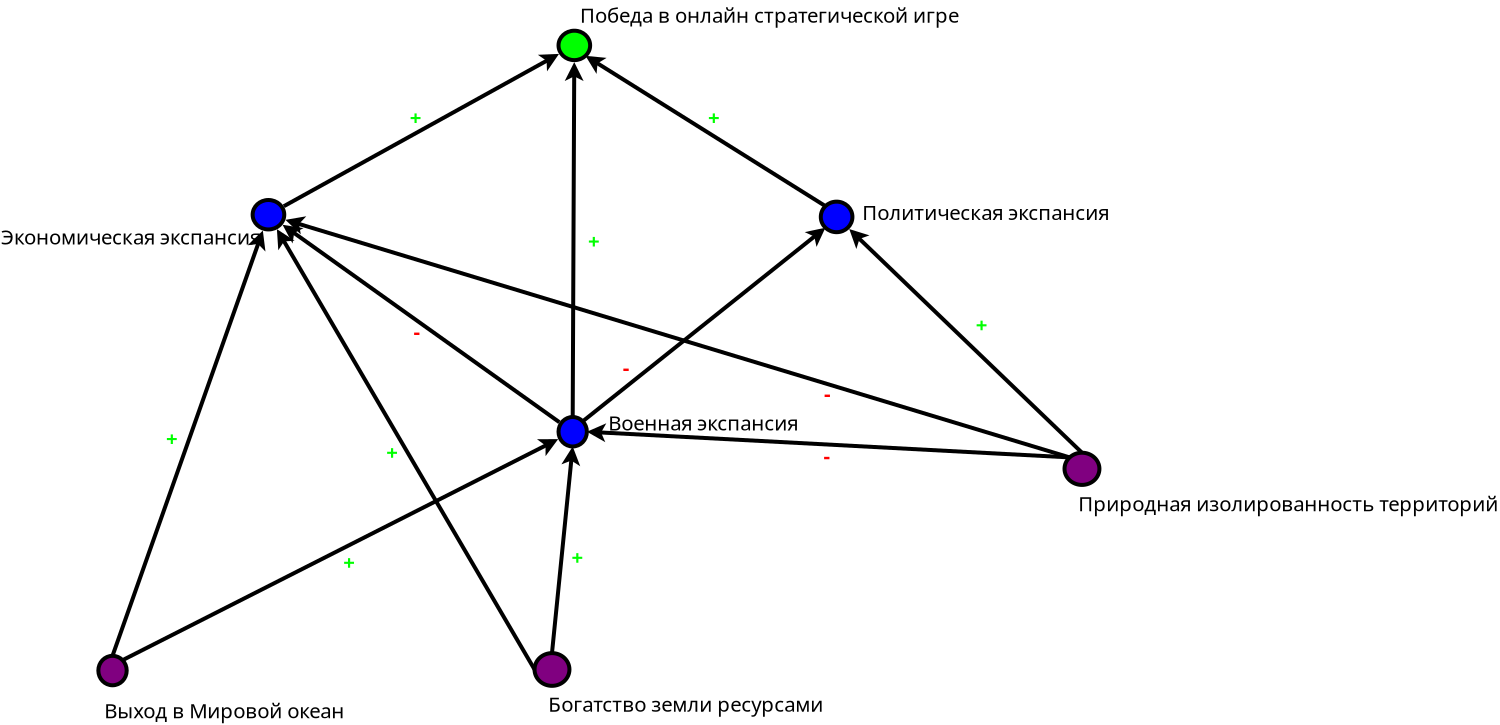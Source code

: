 <?xml version="1.0" encoding="UTF-8"?>
<dia:diagram xmlns:dia="http://www.lysator.liu.se/~alla/dia/">
  <dia:layer name="Background" visible="true" connectable="true" active="true">
    <dia:object type="Standard - Ellipse" version="0" id="O0">
      <dia:attribute name="obj_pos">
        <dia:point val="31.245,2.754"/>
      </dia:attribute>
      <dia:attribute name="obj_bb">
        <dia:rectangle val="31.145,2.654;32.926,4.326"/>
      </dia:attribute>
      <dia:attribute name="elem_corner">
        <dia:point val="31.245,2.754"/>
      </dia:attribute>
      <dia:attribute name="elem_width">
        <dia:real val="1.581"/>
      </dia:attribute>
      <dia:attribute name="elem_height">
        <dia:real val="1.472"/>
      </dia:attribute>
      <dia:attribute name="border_width">
        <dia:real val="0.2"/>
      </dia:attribute>
      <dia:attribute name="inner_color">
        <dia:color val="#00ff00ff"/>
      </dia:attribute>
    </dia:object>
    <dia:object type="Standard - Text" version="1" id="O1">
      <dia:attribute name="obj_pos">
        <dia:point val="32.313,2.359"/>
      </dia:attribute>
      <dia:attribute name="obj_bb">
        <dia:rectangle val="32.313,1.436;50.321,2.576"/>
      </dia:attribute>
      <dia:attribute name="text">
        <dia:composite type="text">
          <dia:attribute name="string">
            <dia:string>#Победа в онлайн стратегической игре#</dia:string>
          </dia:attribute>
          <dia:attribute name="font">
            <dia:font family="sans" style="0" name="Helvetica"/>
          </dia:attribute>
          <dia:attribute name="height">
            <dia:real val="1.273"/>
          </dia:attribute>
          <dia:attribute name="pos">
            <dia:point val="32.313,2.359"/>
          </dia:attribute>
          <dia:attribute name="color">
            <dia:color val="#000000ff"/>
          </dia:attribute>
          <dia:attribute name="alignment">
            <dia:enum val="0"/>
          </dia:attribute>
        </dia:composite>
      </dia:attribute>
      <dia:attribute name="valign">
        <dia:enum val="3"/>
      </dia:attribute>
    </dia:object>
    <dia:object type="Standard - Ellipse" version="0" id="O2">
      <dia:attribute name="obj_pos">
        <dia:point val="15.951,11.219"/>
      </dia:attribute>
      <dia:attribute name="obj_bb">
        <dia:rectangle val="15.851,11.119;17.632,12.791"/>
      </dia:attribute>
      <dia:attribute name="elem_corner">
        <dia:point val="15.951,11.219"/>
      </dia:attribute>
      <dia:attribute name="elem_width">
        <dia:real val="1.581"/>
      </dia:attribute>
      <dia:attribute name="elem_height">
        <dia:real val="1.472"/>
      </dia:attribute>
      <dia:attribute name="border_width">
        <dia:real val="0.2"/>
      </dia:attribute>
      <dia:attribute name="inner_color">
        <dia:color val="#0000ffff"/>
      </dia:attribute>
    </dia:object>
    <dia:object type="Standard - Ellipse" version="0" id="O3">
      <dia:attribute name="obj_pos">
        <dia:point val="31.245,22.07"/>
      </dia:attribute>
      <dia:attribute name="obj_bb">
        <dia:rectangle val="31.145,21.97;32.763,23.642"/>
      </dia:attribute>
      <dia:attribute name="elem_corner">
        <dia:point val="31.245,22.07"/>
      </dia:attribute>
      <dia:attribute name="elem_width">
        <dia:real val="1.418"/>
      </dia:attribute>
      <dia:attribute name="elem_height">
        <dia:real val="1.472"/>
      </dia:attribute>
      <dia:attribute name="border_width">
        <dia:real val="0.2"/>
      </dia:attribute>
      <dia:attribute name="inner_color">
        <dia:color val="#0000ffff"/>
      </dia:attribute>
    </dia:object>
    <dia:object type="Standard - Ellipse" version="0" id="O4">
      <dia:attribute name="obj_pos">
        <dia:point val="44.359,11.301"/>
      </dia:attribute>
      <dia:attribute name="obj_bb">
        <dia:rectangle val="44.259,11.201;46.04,12.928"/>
      </dia:attribute>
      <dia:attribute name="elem_corner">
        <dia:point val="44.359,11.301"/>
      </dia:attribute>
      <dia:attribute name="elem_width">
        <dia:real val="1.581"/>
      </dia:attribute>
      <dia:attribute name="elem_height">
        <dia:real val="1.527"/>
      </dia:attribute>
      <dia:attribute name="border_width">
        <dia:real val="0.2"/>
      </dia:attribute>
      <dia:attribute name="inner_color">
        <dia:color val="#0000ffff"/>
      </dia:attribute>
    </dia:object>
    <dia:object type="Standard - Text" version="1" id="O5">
      <dia:attribute name="obj_pos">
        <dia:point val="3.369,13.445"/>
      </dia:attribute>
      <dia:attribute name="obj_bb">
        <dia:rectangle val="3.369,12.522;15.806,13.662"/>
      </dia:attribute>
      <dia:attribute name="text">
        <dia:composite type="text">
          <dia:attribute name="string">
            <dia:string>#Экономическая экспансия#</dia:string>
          </dia:attribute>
          <dia:attribute name="font">
            <dia:font family="sans" style="0" name="Helvetica"/>
          </dia:attribute>
          <dia:attribute name="height">
            <dia:real val="1.273"/>
          </dia:attribute>
          <dia:attribute name="pos">
            <dia:point val="3.369,13.445"/>
          </dia:attribute>
          <dia:attribute name="color">
            <dia:color val="#000000ff"/>
          </dia:attribute>
          <dia:attribute name="alignment">
            <dia:enum val="0"/>
          </dia:attribute>
        </dia:composite>
      </dia:attribute>
      <dia:attribute name="valign">
        <dia:enum val="3"/>
      </dia:attribute>
    </dia:object>
    <dia:object type="Standard - Text" version="1" id="O6">
      <dia:attribute name="obj_pos">
        <dia:point val="33.726,22.742"/>
      </dia:attribute>
      <dia:attribute name="obj_bb">
        <dia:rectangle val="33.726,21.819;42.871,22.959"/>
      </dia:attribute>
      <dia:attribute name="text">
        <dia:composite type="text">
          <dia:attribute name="string">
            <dia:string>#Военная экспансия#</dia:string>
          </dia:attribute>
          <dia:attribute name="font">
            <dia:font family="sans" style="0" name="Helvetica"/>
          </dia:attribute>
          <dia:attribute name="height">
            <dia:real val="1.273"/>
          </dia:attribute>
          <dia:attribute name="pos">
            <dia:point val="33.726,22.742"/>
          </dia:attribute>
          <dia:attribute name="color">
            <dia:color val="#000000ff"/>
          </dia:attribute>
          <dia:attribute name="alignment">
            <dia:enum val="0"/>
          </dia:attribute>
        </dia:composite>
      </dia:attribute>
      <dia:attribute name="valign">
        <dia:enum val="3"/>
      </dia:attribute>
    </dia:object>
    <dia:object type="Standard - Text" version="1" id="O7">
      <dia:attribute name="obj_pos">
        <dia:point val="46.431,12.218"/>
      </dia:attribute>
      <dia:attribute name="obj_bb">
        <dia:rectangle val="46.431,11.296;58.191,12.436"/>
      </dia:attribute>
      <dia:attribute name="text">
        <dia:composite type="text">
          <dia:attribute name="string">
            <dia:string>#Политическая экспансия#</dia:string>
          </dia:attribute>
          <dia:attribute name="font">
            <dia:font family="sans" style="0" name="Helvetica"/>
          </dia:attribute>
          <dia:attribute name="height">
            <dia:real val="1.273"/>
          </dia:attribute>
          <dia:attribute name="pos">
            <dia:point val="46.431,12.218"/>
          </dia:attribute>
          <dia:attribute name="color">
            <dia:color val="#000000ff"/>
          </dia:attribute>
          <dia:attribute name="alignment">
            <dia:enum val="0"/>
          </dia:attribute>
        </dia:composite>
      </dia:attribute>
      <dia:attribute name="valign">
        <dia:enum val="3"/>
      </dia:attribute>
    </dia:object>
    <dia:object type="Standard - Line" version="0" id="O8">
      <dia:attribute name="obj_pos">
        <dia:point val="17.508,11.531"/>
      </dia:attribute>
      <dia:attribute name="obj_bb">
        <dia:rectangle val="17.372,3.778;31.405,11.667"/>
      </dia:attribute>
      <dia:attribute name="conn_endpoints">
        <dia:point val="17.508,11.531"/>
        <dia:point val="31.27,3.914"/>
      </dia:attribute>
      <dia:attribute name="numcp">
        <dia:int val="1"/>
      </dia:attribute>
      <dia:attribute name="line_width">
        <dia:real val="0.2"/>
      </dia:attribute>
      <dia:attribute name="end_arrow">
        <dia:enum val="22"/>
      </dia:attribute>
      <dia:attribute name="end_arrow_length">
        <dia:real val="0.5"/>
      </dia:attribute>
      <dia:attribute name="end_arrow_width">
        <dia:real val="0.5"/>
      </dia:attribute>
      <dia:connections>
        <dia:connection handle="0" to="O2" connection="8"/>
        <dia:connection handle="1" to="O0" connection="8"/>
      </dia:connections>
    </dia:object>
    <dia:object type="Standard - Line" version="0" id="O9">
      <dia:attribute name="obj_pos">
        <dia:point val="31.954,22.07"/>
      </dia:attribute>
      <dia:attribute name="obj_bb">
        <dia:rectangle val="31.555,4.226;32.502,22.17"/>
      </dia:attribute>
      <dia:attribute name="conn_endpoints">
        <dia:point val="31.954,22.07"/>
        <dia:point val="32.032,4.326"/>
      </dia:attribute>
      <dia:attribute name="numcp">
        <dia:int val="1"/>
      </dia:attribute>
      <dia:attribute name="line_width">
        <dia:real val="0.2"/>
      </dia:attribute>
      <dia:attribute name="end_arrow">
        <dia:enum val="22"/>
      </dia:attribute>
      <dia:attribute name="end_arrow_length">
        <dia:real val="0.5"/>
      </dia:attribute>
      <dia:attribute name="end_arrow_width">
        <dia:real val="0.5"/>
      </dia:attribute>
      <dia:connections>
        <dia:connection handle="0" to="O3" connection="1"/>
        <dia:connection handle="1" to="O0" connection="8"/>
      </dia:connections>
    </dia:object>
    <dia:object type="Standard - Line" version="0" id="O10">
      <dia:attribute name="obj_pos">
        <dia:point val="44.59,11.525"/>
      </dia:attribute>
      <dia:attribute name="obj_bb">
        <dia:rectangle val="32.457,3.873;44.728,11.662"/>
      </dia:attribute>
      <dia:attribute name="conn_endpoints">
        <dia:point val="44.59,11.525"/>
        <dia:point val="32.595,4.011"/>
      </dia:attribute>
      <dia:attribute name="numcp">
        <dia:int val="1"/>
      </dia:attribute>
      <dia:attribute name="line_width">
        <dia:real val="0.2"/>
      </dia:attribute>
      <dia:attribute name="end_arrow">
        <dia:enum val="22"/>
      </dia:attribute>
      <dia:attribute name="end_arrow_length">
        <dia:real val="0.5"/>
      </dia:attribute>
      <dia:attribute name="end_arrow_width">
        <dia:real val="0.5"/>
      </dia:attribute>
      <dia:connections>
        <dia:connection handle="0" to="O4" connection="0"/>
        <dia:connection handle="1" to="O0" connection="7"/>
      </dia:connections>
    </dia:object>
    <dia:object type="Standard - Text" version="1" id="O11">
      <dia:attribute name="obj_pos">
        <dia:point val="23.802,7.474"/>
      </dia:attribute>
      <dia:attribute name="obj_bb">
        <dia:rectangle val="23.802,6.552;24.398,7.692"/>
      </dia:attribute>
      <dia:attribute name="text">
        <dia:composite type="text">
          <dia:attribute name="string">
            <dia:string>#+#</dia:string>
          </dia:attribute>
          <dia:attribute name="font">
            <dia:font family="sans" style="80" name="Helvetica-Bold"/>
          </dia:attribute>
          <dia:attribute name="height">
            <dia:real val="1.273"/>
          </dia:attribute>
          <dia:attribute name="pos">
            <dia:point val="23.802,7.474"/>
          </dia:attribute>
          <dia:attribute name="color">
            <dia:color val="#00ff00ff"/>
          </dia:attribute>
          <dia:attribute name="alignment">
            <dia:enum val="0"/>
          </dia:attribute>
        </dia:composite>
      </dia:attribute>
      <dia:attribute name="valign">
        <dia:enum val="3"/>
      </dia:attribute>
    </dia:object>
    <dia:object type="Standard - Text" version="1" id="O12">
      <dia:attribute name="obj_pos">
        <dia:point val="32.717,13.646"/>
      </dia:attribute>
      <dia:attribute name="obj_bb">
        <dia:rectangle val="32.717,12.723;33.312,13.863"/>
      </dia:attribute>
      <dia:attribute name="text">
        <dia:composite type="text">
          <dia:attribute name="string">
            <dia:string>#+#</dia:string>
          </dia:attribute>
          <dia:attribute name="font">
            <dia:font family="sans" style="80" name="Helvetica-Bold"/>
          </dia:attribute>
          <dia:attribute name="height">
            <dia:real val="1.273"/>
          </dia:attribute>
          <dia:attribute name="pos">
            <dia:point val="32.717,13.646"/>
          </dia:attribute>
          <dia:attribute name="color">
            <dia:color val="#00ff00ff"/>
          </dia:attribute>
          <dia:attribute name="alignment">
            <dia:enum val="0"/>
          </dia:attribute>
        </dia:composite>
      </dia:attribute>
      <dia:attribute name="valign">
        <dia:enum val="3"/>
      </dia:attribute>
    </dia:object>
    <dia:object type="Standard - Text" version="1" id="O13">
      <dia:attribute name="obj_pos">
        <dia:point val="38.715,7.469"/>
      </dia:attribute>
      <dia:attribute name="obj_bb">
        <dia:rectangle val="38.715,6.547;39.31,7.687"/>
      </dia:attribute>
      <dia:attribute name="text">
        <dia:composite type="text">
          <dia:attribute name="string">
            <dia:string>#+#</dia:string>
          </dia:attribute>
          <dia:attribute name="font">
            <dia:font family="sans" style="80" name="Helvetica-Bold"/>
          </dia:attribute>
          <dia:attribute name="height">
            <dia:real val="1.273"/>
          </dia:attribute>
          <dia:attribute name="pos">
            <dia:point val="38.715,7.469"/>
          </dia:attribute>
          <dia:attribute name="color">
            <dia:color val="#00ff00ff"/>
          </dia:attribute>
          <dia:attribute name="alignment">
            <dia:enum val="0"/>
          </dia:attribute>
        </dia:composite>
      </dia:attribute>
      <dia:attribute name="valign">
        <dia:enum val="3"/>
      </dia:attribute>
    </dia:object>
    <dia:object type="Standard - Line" version="0" id="O14">
      <dia:attribute name="obj_pos">
        <dia:point val="32.455,22.285"/>
      </dia:attribute>
      <dia:attribute name="obj_bb">
        <dia:rectangle val="32.315,12.464;44.731,22.426"/>
      </dia:attribute>
      <dia:attribute name="conn_endpoints">
        <dia:point val="32.455,22.285"/>
        <dia:point val="44.59,12.604"/>
      </dia:attribute>
      <dia:attribute name="numcp">
        <dia:int val="1"/>
      </dia:attribute>
      <dia:attribute name="line_width">
        <dia:real val="0.2"/>
      </dia:attribute>
      <dia:attribute name="end_arrow">
        <dia:enum val="22"/>
      </dia:attribute>
      <dia:attribute name="end_arrow_length">
        <dia:real val="0.5"/>
      </dia:attribute>
      <dia:attribute name="end_arrow_width">
        <dia:real val="0.5"/>
      </dia:attribute>
      <dia:connections>
        <dia:connection handle="0" to="O3" connection="2"/>
        <dia:connection handle="1" to="O4" connection="5"/>
      </dia:connections>
    </dia:object>
    <dia:object type="Standard - Line" version="0" id="O15">
      <dia:attribute name="obj_pos">
        <dia:point val="31.289,22.331"/>
      </dia:attribute>
      <dia:attribute name="obj_bb">
        <dia:rectangle val="17.31,12.321;31.428,22.471"/>
      </dia:attribute>
      <dia:attribute name="conn_endpoints">
        <dia:point val="31.289,22.331"/>
        <dia:point val="17.449,12.46"/>
      </dia:attribute>
      <dia:attribute name="numcp">
        <dia:int val="1"/>
      </dia:attribute>
      <dia:attribute name="line_width">
        <dia:real val="0.2"/>
      </dia:attribute>
      <dia:attribute name="end_arrow">
        <dia:enum val="22"/>
      </dia:attribute>
      <dia:attribute name="end_arrow_length">
        <dia:real val="0.5"/>
      </dia:attribute>
      <dia:attribute name="end_arrow_width">
        <dia:real val="0.5"/>
      </dia:attribute>
      <dia:connections>
        <dia:connection handle="0" to="O3" connection="8"/>
        <dia:connection handle="1" to="O2" connection="8"/>
      </dia:connections>
    </dia:object>
    <dia:object type="Standard - Text" version="1" id="O16">
      <dia:attribute name="obj_pos">
        <dia:point val="23.993,18.171"/>
      </dia:attribute>
      <dia:attribute name="obj_bb">
        <dia:rectangle val="23.993,17.249;24.333,18.389"/>
      </dia:attribute>
      <dia:attribute name="text">
        <dia:composite type="text">
          <dia:attribute name="string">
            <dia:string>#-#</dia:string>
          </dia:attribute>
          <dia:attribute name="font">
            <dia:font family="sans" style="80" name="Helvetica-Bold"/>
          </dia:attribute>
          <dia:attribute name="height">
            <dia:real val="1.273"/>
          </dia:attribute>
          <dia:attribute name="pos">
            <dia:point val="23.993,18.171"/>
          </dia:attribute>
          <dia:attribute name="color">
            <dia:color val="#ff0000ff"/>
          </dia:attribute>
          <dia:attribute name="alignment">
            <dia:enum val="0"/>
          </dia:attribute>
        </dia:composite>
      </dia:attribute>
      <dia:attribute name="valign">
        <dia:enum val="3"/>
      </dia:attribute>
    </dia:object>
    <dia:object type="Standard - Text" version="1" id="O17">
      <dia:attribute name="obj_pos">
        <dia:point val="34.462,19.971"/>
      </dia:attribute>
      <dia:attribute name="obj_bb">
        <dia:rectangle val="34.462,19.048;34.802,21.461"/>
      </dia:attribute>
      <dia:attribute name="text">
        <dia:composite type="text">
          <dia:attribute name="string">
            <dia:string>#-
#</dia:string>
          </dia:attribute>
          <dia:attribute name="font">
            <dia:font family="sans" style="80" name="Helvetica-Bold"/>
          </dia:attribute>
          <dia:attribute name="height">
            <dia:real val="1.273"/>
          </dia:attribute>
          <dia:attribute name="pos">
            <dia:point val="34.462,19.971"/>
          </dia:attribute>
          <dia:attribute name="color">
            <dia:color val="#ff0000ff"/>
          </dia:attribute>
          <dia:attribute name="alignment">
            <dia:enum val="0"/>
          </dia:attribute>
        </dia:composite>
      </dia:attribute>
      <dia:attribute name="valign">
        <dia:enum val="3"/>
      </dia:attribute>
    </dia:object>
    <dia:object type="Standard - Ellipse" version="0" id="O18">
      <dia:attribute name="obj_pos">
        <dia:point val="8.236,34.011"/>
      </dia:attribute>
      <dia:attribute name="obj_bb">
        <dia:rectangle val="8.136,33.911;9.753,35.583"/>
      </dia:attribute>
      <dia:attribute name="elem_corner">
        <dia:point val="8.236,34.011"/>
      </dia:attribute>
      <dia:attribute name="elem_width">
        <dia:real val="1.418"/>
      </dia:attribute>
      <dia:attribute name="elem_height">
        <dia:real val="1.472"/>
      </dia:attribute>
      <dia:attribute name="border_width">
        <dia:real val="0.2"/>
      </dia:attribute>
      <dia:attribute name="inner_color">
        <dia:color val="#800080ff"/>
      </dia:attribute>
    </dia:object>
    <dia:object type="Standard - Text" version="1" id="O19">
      <dia:attribute name="obj_pos">
        <dia:point val="8.535,37.136"/>
      </dia:attribute>
      <dia:attribute name="obj_bb">
        <dia:rectangle val="8.535,36.214;19.913,37.354"/>
      </dia:attribute>
      <dia:attribute name="text">
        <dia:composite type="text">
          <dia:attribute name="string">
            <dia:string>#Выход в Мировой океан#</dia:string>
          </dia:attribute>
          <dia:attribute name="font">
            <dia:font family="sans" style="0" name="Helvetica"/>
          </dia:attribute>
          <dia:attribute name="height">
            <dia:real val="1.273"/>
          </dia:attribute>
          <dia:attribute name="pos">
            <dia:point val="8.535,37.136"/>
          </dia:attribute>
          <dia:attribute name="color">
            <dia:color val="#000000ff"/>
          </dia:attribute>
          <dia:attribute name="alignment">
            <dia:enum val="0"/>
          </dia:attribute>
        </dia:composite>
      </dia:attribute>
      <dia:attribute name="valign">
        <dia:enum val="3"/>
      </dia:attribute>
    </dia:object>
    <dia:object type="Standard - Ellipse" version="0" id="O20">
      <dia:attribute name="obj_pos">
        <dia:point val="30.046,33.875"/>
      </dia:attribute>
      <dia:attribute name="obj_bb">
        <dia:rectangle val="29.946,33.775;31.89,35.61"/>
      </dia:attribute>
      <dia:attribute name="elem_corner">
        <dia:point val="30.046,33.875"/>
      </dia:attribute>
      <dia:attribute name="elem_width">
        <dia:real val="1.745"/>
      </dia:attribute>
      <dia:attribute name="elem_height">
        <dia:real val="1.636"/>
      </dia:attribute>
      <dia:attribute name="border_width">
        <dia:real val="0.2"/>
      </dia:attribute>
      <dia:attribute name="inner_color">
        <dia:color val="#800080ff"/>
      </dia:attribute>
    </dia:object>
    <dia:object type="Standard - Text" version="1" id="O21">
      <dia:attribute name="obj_pos">
        <dia:point val="30.727,36.809"/>
      </dia:attribute>
      <dia:attribute name="obj_bb">
        <dia:rectangle val="30.727,35.887;43.895,37.027"/>
      </dia:attribute>
      <dia:attribute name="text">
        <dia:composite type="text">
          <dia:attribute name="string">
            <dia:string>#Богатство земли ресурсами#</dia:string>
          </dia:attribute>
          <dia:attribute name="font">
            <dia:font family="sans" style="0" name="Helvetica"/>
          </dia:attribute>
          <dia:attribute name="height">
            <dia:real val="1.273"/>
          </dia:attribute>
          <dia:attribute name="pos">
            <dia:point val="30.727,36.809"/>
          </dia:attribute>
          <dia:attribute name="color">
            <dia:color val="#000000ff"/>
          </dia:attribute>
          <dia:attribute name="alignment">
            <dia:enum val="0"/>
          </dia:attribute>
        </dia:composite>
      </dia:attribute>
      <dia:attribute name="valign">
        <dia:enum val="3"/>
      </dia:attribute>
    </dia:object>
    <dia:object type="Standard - Line" version="0" id="O22">
      <dia:attribute name="obj_pos">
        <dia:point val="8.944,34.011"/>
      </dia:attribute>
      <dia:attribute name="obj_bb">
        <dia:rectangle val="8.817,12.621;16.597,34.139"/>
      </dia:attribute>
      <dia:attribute name="conn_endpoints">
        <dia:point val="8.944,34.011"/>
        <dia:point val="16.461,12.748"/>
      </dia:attribute>
      <dia:attribute name="numcp">
        <dia:int val="1"/>
      </dia:attribute>
      <dia:attribute name="line_width">
        <dia:real val="0.2"/>
      </dia:attribute>
      <dia:attribute name="end_arrow">
        <dia:enum val="22"/>
      </dia:attribute>
      <dia:attribute name="end_arrow_length">
        <dia:real val="0.5"/>
      </dia:attribute>
      <dia:attribute name="end_arrow_width">
        <dia:real val="0.5"/>
      </dia:attribute>
      <dia:connections>
        <dia:connection handle="0" to="O18" connection="1"/>
        <dia:connection handle="1" to="O2" connection="8"/>
      </dia:connections>
    </dia:object>
    <dia:object type="Standard - Line" version="0" id="O23">
      <dia:attribute name="obj_pos">
        <dia:point val="9.446,34.227"/>
      </dia:attribute>
      <dia:attribute name="obj_bb">
        <dia:rectangle val="9.311,23.04;31.363,34.361"/>
      </dia:attribute>
      <dia:attribute name="conn_endpoints">
        <dia:point val="9.446,34.227"/>
        <dia:point val="31.228,23.174"/>
      </dia:attribute>
      <dia:attribute name="numcp">
        <dia:int val="1"/>
      </dia:attribute>
      <dia:attribute name="line_width">
        <dia:real val="0.2"/>
      </dia:attribute>
      <dia:attribute name="end_arrow">
        <dia:enum val="22"/>
      </dia:attribute>
      <dia:attribute name="end_arrow_length">
        <dia:real val="0.5"/>
      </dia:attribute>
      <dia:attribute name="end_arrow_width">
        <dia:real val="0.5"/>
      </dia:attribute>
      <dia:connections>
        <dia:connection handle="0" to="O18" connection="2"/>
        <dia:connection handle="1" to="O3" connection="8"/>
      </dia:connections>
    </dia:object>
    <dia:object type="Standard - Line" version="0" id="O24">
      <dia:attribute name="obj_pos">
        <dia:point val="30.046,34.693"/>
      </dia:attribute>
      <dia:attribute name="obj_bb">
        <dia:rectangle val="17.027,12.54;30.183,34.829"/>
      </dia:attribute>
      <dia:attribute name="conn_endpoints">
        <dia:point val="30.046,34.693"/>
        <dia:point val="17.164,12.677"/>
      </dia:attribute>
      <dia:attribute name="numcp">
        <dia:int val="1"/>
      </dia:attribute>
      <dia:attribute name="line_width">
        <dia:real val="0.2"/>
      </dia:attribute>
      <dia:attribute name="end_arrow">
        <dia:enum val="22"/>
      </dia:attribute>
      <dia:attribute name="end_arrow_length">
        <dia:real val="0.5"/>
      </dia:attribute>
      <dia:attribute name="end_arrow_width">
        <dia:real val="0.5"/>
      </dia:attribute>
      <dia:connections>
        <dia:connection handle="0" to="O20" connection="3"/>
        <dia:connection handle="1" to="O2" connection="8"/>
      </dia:connections>
    </dia:object>
    <dia:object type="Standard - Ellipse" version="0" id="O25">
      <dia:attribute name="obj_pos">
        <dia:point val="56.545,23.855"/>
      </dia:attribute>
      <dia:attribute name="obj_bb">
        <dia:rectangle val="56.445,23.755;58.39,25.565"/>
      </dia:attribute>
      <dia:attribute name="elem_corner">
        <dia:point val="56.545,23.855"/>
      </dia:attribute>
      <dia:attribute name="elem_width">
        <dia:real val="1.745"/>
      </dia:attribute>
      <dia:attribute name="elem_height">
        <dia:real val="1.61"/>
      </dia:attribute>
      <dia:attribute name="border_width">
        <dia:real val="0.2"/>
      </dia:attribute>
      <dia:attribute name="inner_color">
        <dia:color val="#800080ff"/>
      </dia:attribute>
    </dia:object>
    <dia:object type="Standard - Text" version="1" id="O26">
      <dia:attribute name="obj_pos">
        <dia:point val="57.227,26.776"/>
      </dia:attribute>
      <dia:attribute name="obj_bb">
        <dia:rectangle val="57.227,25.854;76.674,26.994"/>
      </dia:attribute>
      <dia:attribute name="text">
        <dia:composite type="text">
          <dia:attribute name="string">
            <dia:string>#Природная изолированность территорий#</dia:string>
          </dia:attribute>
          <dia:attribute name="font">
            <dia:font family="sans" style="0" name="Helvetica"/>
          </dia:attribute>
          <dia:attribute name="height">
            <dia:real val="1.273"/>
          </dia:attribute>
          <dia:attribute name="pos">
            <dia:point val="57.227,26.776"/>
          </dia:attribute>
          <dia:attribute name="color">
            <dia:color val="#000000ff"/>
          </dia:attribute>
          <dia:attribute name="alignment">
            <dia:enum val="0"/>
          </dia:attribute>
        </dia:composite>
      </dia:attribute>
      <dia:attribute name="valign">
        <dia:enum val="3"/>
      </dia:attribute>
    </dia:object>
    <dia:object type="Standard - Text" version="1" id="O27">
      <dia:attribute name="obj_pos">
        <dia:point val="11.616,23.515"/>
      </dia:attribute>
      <dia:attribute name="obj_bb">
        <dia:rectangle val="11.616,22.592;12.211,23.732"/>
      </dia:attribute>
      <dia:attribute name="text">
        <dia:composite type="text">
          <dia:attribute name="string">
            <dia:string>#+#</dia:string>
          </dia:attribute>
          <dia:attribute name="font">
            <dia:font family="sans" style="80" name="Helvetica-Bold"/>
          </dia:attribute>
          <dia:attribute name="height">
            <dia:real val="1.273"/>
          </dia:attribute>
          <dia:attribute name="pos">
            <dia:point val="11.616,23.515"/>
          </dia:attribute>
          <dia:attribute name="color">
            <dia:color val="#00ff00ff"/>
          </dia:attribute>
          <dia:attribute name="alignment">
            <dia:enum val="0"/>
          </dia:attribute>
        </dia:composite>
      </dia:attribute>
      <dia:attribute name="valign">
        <dia:enum val="3"/>
      </dia:attribute>
    </dia:object>
    <dia:object type="Standard - Text" version="1" id="O28">
      <dia:attribute name="obj_pos">
        <dia:point val="22.63,24.208"/>
      </dia:attribute>
      <dia:attribute name="obj_bb">
        <dia:rectangle val="22.63,23.286;23.225,24.426"/>
      </dia:attribute>
      <dia:attribute name="text">
        <dia:composite type="text">
          <dia:attribute name="string">
            <dia:string>#+#</dia:string>
          </dia:attribute>
          <dia:attribute name="font">
            <dia:font family="sans" style="80" name="Helvetica-Bold"/>
          </dia:attribute>
          <dia:attribute name="height">
            <dia:real val="1.273"/>
          </dia:attribute>
          <dia:attribute name="pos">
            <dia:point val="22.63,24.208"/>
          </dia:attribute>
          <dia:attribute name="color">
            <dia:color val="#00ff00ff"/>
          </dia:attribute>
          <dia:attribute name="alignment">
            <dia:enum val="0"/>
          </dia:attribute>
        </dia:composite>
      </dia:attribute>
      <dia:attribute name="valign">
        <dia:enum val="3"/>
      </dia:attribute>
    </dia:object>
    <dia:object type="Standard - Text" version="1" id="O29">
      <dia:attribute name="obj_pos">
        <dia:point val="20.477,29.71"/>
      </dia:attribute>
      <dia:attribute name="obj_bb">
        <dia:rectangle val="20.477,28.787;21.072,29.927"/>
      </dia:attribute>
      <dia:attribute name="text">
        <dia:composite type="text">
          <dia:attribute name="string">
            <dia:string>#+#</dia:string>
          </dia:attribute>
          <dia:attribute name="font">
            <dia:font family="sans" style="80" name="Helvetica-Bold"/>
          </dia:attribute>
          <dia:attribute name="height">
            <dia:real val="1.273"/>
          </dia:attribute>
          <dia:attribute name="pos">
            <dia:point val="20.477,29.71"/>
          </dia:attribute>
          <dia:attribute name="color">
            <dia:color val="#00ff00ff"/>
          </dia:attribute>
          <dia:attribute name="alignment">
            <dia:enum val="0"/>
          </dia:attribute>
        </dia:composite>
      </dia:attribute>
      <dia:attribute name="valign">
        <dia:enum val="3"/>
      </dia:attribute>
    </dia:object>
    <dia:object type="Standard - Line" version="0" id="O30">
      <dia:attribute name="obj_pos">
        <dia:point val="57.417,23.855"/>
      </dia:attribute>
      <dia:attribute name="obj_bb">
        <dia:rectangle val="45.64,12.531;57.559,23.996"/>
      </dia:attribute>
      <dia:attribute name="conn_endpoints">
        <dia:point val="57.417,23.855"/>
        <dia:point val="45.782,12.672"/>
      </dia:attribute>
      <dia:attribute name="numcp">
        <dia:int val="1"/>
      </dia:attribute>
      <dia:attribute name="line_width">
        <dia:real val="0.2"/>
      </dia:attribute>
      <dia:attribute name="end_arrow">
        <dia:enum val="22"/>
      </dia:attribute>
      <dia:attribute name="end_arrow_length">
        <dia:real val="0.5"/>
      </dia:attribute>
      <dia:attribute name="end_arrow_width">
        <dia:real val="0.5"/>
      </dia:attribute>
      <dia:connections>
        <dia:connection handle="0" to="O25" connection="1"/>
        <dia:connection handle="1" to="O4" connection="8"/>
      </dia:connections>
    </dia:object>
    <dia:object type="Standard - Text" version="1" id="O31">
      <dia:attribute name="obj_pos">
        <dia:point val="52.101,17.834"/>
      </dia:attribute>
      <dia:attribute name="obj_bb">
        <dia:rectangle val="52.101,16.912;52.696,18.052"/>
      </dia:attribute>
      <dia:attribute name="text">
        <dia:composite type="text">
          <dia:attribute name="string">
            <dia:string>#+#</dia:string>
          </dia:attribute>
          <dia:attribute name="font">
            <dia:font family="sans" style="80" name="Helvetica-Bold"/>
          </dia:attribute>
          <dia:attribute name="height">
            <dia:real val="1.273"/>
          </dia:attribute>
          <dia:attribute name="pos">
            <dia:point val="52.101,17.834"/>
          </dia:attribute>
          <dia:attribute name="color">
            <dia:color val="#00ff00ff"/>
          </dia:attribute>
          <dia:attribute name="alignment">
            <dia:enum val="0"/>
          </dia:attribute>
        </dia:composite>
      </dia:attribute>
      <dia:attribute name="valign">
        <dia:enum val="3"/>
      </dia:attribute>
    </dia:object>
    <dia:object type="Standard - Line" version="0" id="O32">
      <dia:attribute name="obj_pos">
        <dia:point val="56.8,24.09"/>
      </dia:attribute>
      <dia:attribute name="obj_bb">
        <dia:rectangle val="32.558,22.383;56.906,24.196"/>
      </dia:attribute>
      <dia:attribute name="conn_endpoints">
        <dia:point val="56.8,24.09"/>
        <dia:point val="32.663,22.806"/>
      </dia:attribute>
      <dia:attribute name="numcp">
        <dia:int val="1"/>
      </dia:attribute>
      <dia:attribute name="line_width">
        <dia:real val="0.2"/>
      </dia:attribute>
      <dia:attribute name="end_arrow">
        <dia:enum val="22"/>
      </dia:attribute>
      <dia:attribute name="end_arrow_length">
        <dia:real val="0.5"/>
      </dia:attribute>
      <dia:attribute name="end_arrow_width">
        <dia:real val="0.5"/>
      </dia:attribute>
      <dia:connections>
        <dia:connection handle="0" to="O25" connection="0"/>
        <dia:connection handle="1" to="O3" connection="4"/>
      </dia:connections>
    </dia:object>
    <dia:object type="Standard - Text" version="1" id="O33">
      <dia:attribute name="obj_pos">
        <dia:point val="44.495,24.387"/>
      </dia:attribute>
      <dia:attribute name="obj_bb">
        <dia:rectangle val="44.495,23.465;44.835,25.878"/>
      </dia:attribute>
      <dia:attribute name="text">
        <dia:composite type="text">
          <dia:attribute name="string">
            <dia:string>#-
#</dia:string>
          </dia:attribute>
          <dia:attribute name="font">
            <dia:font family="sans" style="80" name="Helvetica-Bold"/>
          </dia:attribute>
          <dia:attribute name="height">
            <dia:real val="1.273"/>
          </dia:attribute>
          <dia:attribute name="pos">
            <dia:point val="44.495,24.387"/>
          </dia:attribute>
          <dia:attribute name="color">
            <dia:color val="#ff0000ff"/>
          </dia:attribute>
          <dia:attribute name="alignment">
            <dia:enum val="0"/>
          </dia:attribute>
        </dia:composite>
      </dia:attribute>
      <dia:attribute name="valign">
        <dia:enum val="3"/>
      </dia:attribute>
    </dia:object>
    <dia:object type="Standard - Line" version="0" id="O34">
      <dia:attribute name="obj_pos">
        <dia:point val="30.918,33.875"/>
      </dia:attribute>
      <dia:attribute name="obj_bb">
        <dia:rectangle val="30.809,23.433;32.331,33.984"/>
      </dia:attribute>
      <dia:attribute name="conn_endpoints">
        <dia:point val="30.918,33.875"/>
        <dia:point val="31.954,23.542"/>
      </dia:attribute>
      <dia:attribute name="numcp">
        <dia:int val="1"/>
      </dia:attribute>
      <dia:attribute name="line_width">
        <dia:real val="0.2"/>
      </dia:attribute>
      <dia:attribute name="end_arrow">
        <dia:enum val="22"/>
      </dia:attribute>
      <dia:attribute name="end_arrow_length">
        <dia:real val="0.5"/>
      </dia:attribute>
      <dia:attribute name="end_arrow_width">
        <dia:real val="0.5"/>
      </dia:attribute>
      <dia:connections>
        <dia:connection handle="0" to="O20" connection="1"/>
        <dia:connection handle="1" to="O3" connection="6"/>
      </dia:connections>
    </dia:object>
    <dia:object type="Standard - Text" version="1" id="O35">
      <dia:attribute name="obj_pos">
        <dia:point val="31.9,29.458"/>
      </dia:attribute>
      <dia:attribute name="obj_bb">
        <dia:rectangle val="31.9,28.536;32.495,29.676"/>
      </dia:attribute>
      <dia:attribute name="text">
        <dia:composite type="text">
          <dia:attribute name="string">
            <dia:string>#+#</dia:string>
          </dia:attribute>
          <dia:attribute name="font">
            <dia:font family="sans" style="80" name="Helvetica-Bold"/>
          </dia:attribute>
          <dia:attribute name="height">
            <dia:real val="1.273"/>
          </dia:attribute>
          <dia:attribute name="pos">
            <dia:point val="31.9,29.458"/>
          </dia:attribute>
          <dia:attribute name="color">
            <dia:color val="#00ff00ff"/>
          </dia:attribute>
          <dia:attribute name="alignment">
            <dia:enum val="0"/>
          </dia:attribute>
        </dia:composite>
      </dia:attribute>
      <dia:attribute name="valign">
        <dia:enum val="3"/>
      </dia:attribute>
    </dia:object>
    <dia:object type="Standard - Line" version="0" id="O36">
      <dia:attribute name="obj_pos">
        <dia:point val="56.8,24.09"/>
      </dia:attribute>
      <dia:attribute name="obj_bb">
        <dia:rectangle val="17.464,12.033;56.925,24.215"/>
      </dia:attribute>
      <dia:attribute name="conn_endpoints">
        <dia:point val="56.8,24.09"/>
        <dia:point val="17.589,12.212"/>
      </dia:attribute>
      <dia:attribute name="numcp">
        <dia:int val="1"/>
      </dia:attribute>
      <dia:attribute name="line_width">
        <dia:real val="0.2"/>
      </dia:attribute>
      <dia:attribute name="end_arrow">
        <dia:enum val="22"/>
      </dia:attribute>
      <dia:attribute name="end_arrow_length">
        <dia:real val="0.5"/>
      </dia:attribute>
      <dia:attribute name="end_arrow_width">
        <dia:real val="0.5"/>
      </dia:attribute>
      <dia:connections>
        <dia:connection handle="0" to="O25" connection="0"/>
        <dia:connection handle="1" to="O2" connection="8"/>
      </dia:connections>
    </dia:object>
    <dia:object type="Standard - Text" version="1" id="O37">
      <dia:attribute name="obj_pos">
        <dia:point val="44.522,21.269"/>
      </dia:attribute>
      <dia:attribute name="obj_bb">
        <dia:rectangle val="44.522,20.347;44.862,21.487"/>
      </dia:attribute>
      <dia:attribute name="text">
        <dia:composite type="text">
          <dia:attribute name="string">
            <dia:string>#-#</dia:string>
          </dia:attribute>
          <dia:attribute name="font">
            <dia:font family="sans" style="80" name="Helvetica-Bold"/>
          </dia:attribute>
          <dia:attribute name="height">
            <dia:real val="1.273"/>
          </dia:attribute>
          <dia:attribute name="pos">
            <dia:point val="44.522,21.269"/>
          </dia:attribute>
          <dia:attribute name="color">
            <dia:color val="#ff0000ff"/>
          </dia:attribute>
          <dia:attribute name="alignment">
            <dia:enum val="0"/>
          </dia:attribute>
        </dia:composite>
      </dia:attribute>
      <dia:attribute name="valign">
        <dia:enum val="3"/>
      </dia:attribute>
    </dia:object>
  </dia:layer>
</dia:diagram>
